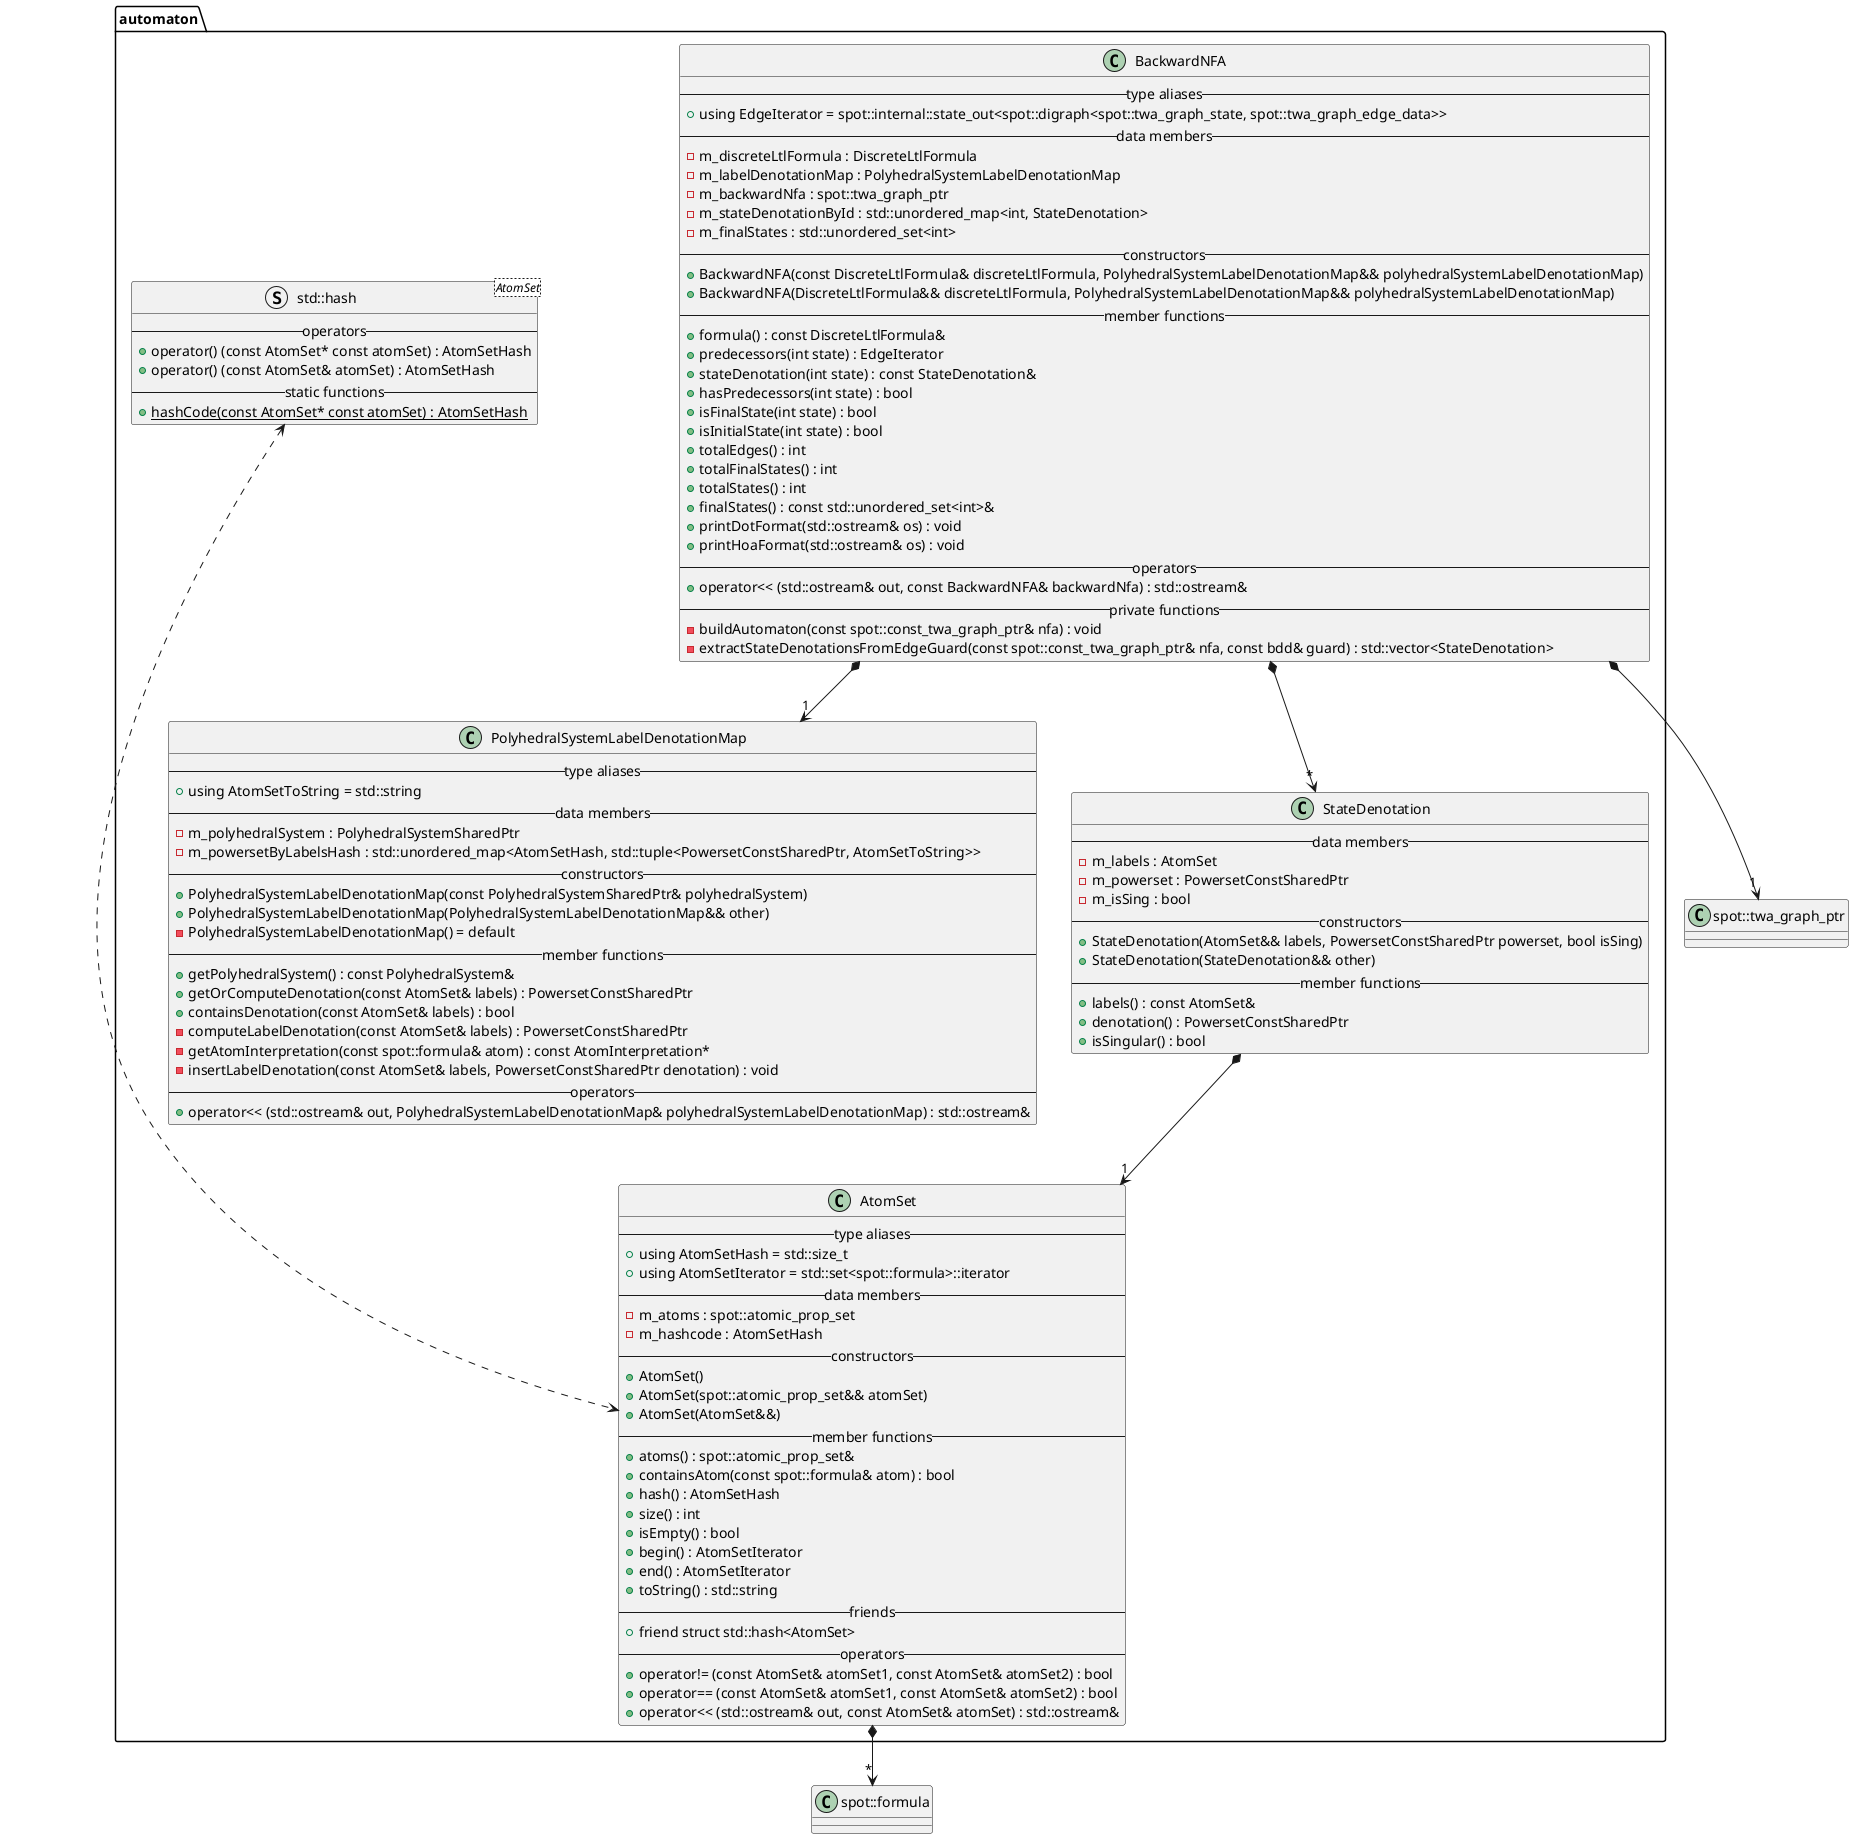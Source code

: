 @startuml

/' Objects '/
package automaton {
    class AtomSet {
        --type aliases--
        +using AtomSetHash = std::size_t
        +using AtomSetIterator = std::set<spot::formula>::iterator
        --data members--
        -m_atoms : spot::atomic_prop_set
        -m_hashcode : AtomSetHash
        --constructors--
        +AtomSet()
        +AtomSet(spot::atomic_prop_set&& atomSet)
        +AtomSet(AtomSet&&)
        --member functions--
        +atoms() : spot::atomic_prop_set&
        +containsAtom(const spot::formula& atom) : bool
        +hash() : AtomSetHash
        +size() : int
        +isEmpty() : bool
        +begin() : AtomSetIterator
        +end() : AtomSetIterator
        +toString() : std::string
        --friends--
        +friend struct std::hash<AtomSet>
        --operators--
        +operator!= (const AtomSet& atomSet1, const AtomSet& atomSet2) : bool
        +operator== (const AtomSet& atomSet1, const AtomSet& atomSet2) : bool
        +operator<< (std::ostream& out, const AtomSet& atomSet) : std::ostream&
    }

    class BackwardNFA {
        --type aliases--
        +using EdgeIterator = spot::internal::state_out<spot::digraph<spot::twa_graph_state, spot::twa_graph_edge_data>>
        --data members--
        -m_discreteLtlFormula : DiscreteLtlFormula
        -m_labelDenotationMap : PolyhedralSystemLabelDenotationMap
        -m_backwardNfa : spot::twa_graph_ptr
        -m_stateDenotationById : std::unordered_map<int, StateDenotation>
        -m_finalStates : std::unordered_set<int>
        --constructors--
        +BackwardNFA(const DiscreteLtlFormula& discreteLtlFormula, PolyhedralSystemLabelDenotationMap&& polyhedralSystemLabelDenotationMap)
        +BackwardNFA(DiscreteLtlFormula&& discreteLtlFormula, PolyhedralSystemLabelDenotationMap&& polyhedralSystemLabelDenotationMap)
        --member functions--
        +formula() : const DiscreteLtlFormula&
        +predecessors(int state) : EdgeIterator
        +stateDenotation(int state) : const StateDenotation&
        +hasPredecessors(int state) : bool
        +isFinalState(int state) : bool
        +isInitialState(int state) : bool
        +totalEdges() : int
        +totalFinalStates() : int
        +totalStates() : int
        +finalStates() : const std::unordered_set<int>&
        +printDotFormat(std::ostream& os) : void
        +printHoaFormat(std::ostream& os) : void
        --operators--
        +operator<< (std::ostream& out, const BackwardNFA& backwardNfa) : std::ostream&
        --private functions--
        -buildAutomaton(const spot::const_twa_graph_ptr& nfa) : void
        -extractStateDenotationsFromEdgeGuard(const spot::const_twa_graph_ptr& nfa, const bdd& guard) : std::vector<StateDenotation>
    }

    class PolyhedralSystemLabelDenotationMap {
        --type aliases--
        +using AtomSetToString = std::string
        --data members--
        -m_polyhedralSystem : PolyhedralSystemSharedPtr
        -m_powersetByLabelsHash : std::unordered_map<AtomSetHash, std::tuple<PowersetConstSharedPtr, AtomSetToString>>
        --constructors--
        +PolyhedralSystemLabelDenotationMap(const PolyhedralSystemSharedPtr& polyhedralSystem)
        +PolyhedralSystemLabelDenotationMap(PolyhedralSystemLabelDenotationMap&& other)
        -PolyhedralSystemLabelDenotationMap() = default
        --member functions--
        +getPolyhedralSystem() : const PolyhedralSystem&
        +getOrComputeDenotation(const AtomSet& labels) : PowersetConstSharedPtr
        +containsDenotation(const AtomSet& labels) : bool
        -computeLabelDenotation(const AtomSet& labels) : PowersetConstSharedPtr
        -getAtomInterpretation(const spot::formula& atom) : const AtomInterpretation*
        -insertLabelDenotation(const AtomSet& labels, PowersetConstSharedPtr denotation) : void
        --operators--
        +operator<< (std::ostream& out, PolyhedralSystemLabelDenotationMap& polyhedralSystemLabelDenotationMap) : std::ostream&
    }

    class StateDenotation {
        --data members--
        -m_labels : AtomSet
        -m_powerset : PowersetConstSharedPtr
        -m_isSing : bool
        --constructors--
        +StateDenotation(AtomSet&& labels, PowersetConstSharedPtr powerset, bool isSing)
        +StateDenotation(StateDenotation&& other)
        --member functions--
        +labels() : const AtomSet&
        +denotation() : PowersetConstSharedPtr
        +isSingular() : bool
    }

    struct std::hash<AtomSet> {
        --operators--
        +operator() (const AtomSet* const atomSet) : AtomSetHash
        +operator() (const AtomSet& atomSet) : AtomSetHash
        --static functions--
        +{static} hashCode(const AtomSet* const atomSet) : AtomSetHash
    }
}

class spot::twa_graph_ptr {}
class spot::formula {}

BackwardNFA *--> "1" spot::twa_graph_ptr
BackwardNFA *--> "1" PolyhedralSystemLabelDenotationMap
BackwardNFA *--> "*" StateDenotation
StateDenotation *--> "1" AtomSet
AtomSet *--> "*" spot::formula
std::hash <...> AtomSet
@enduml
